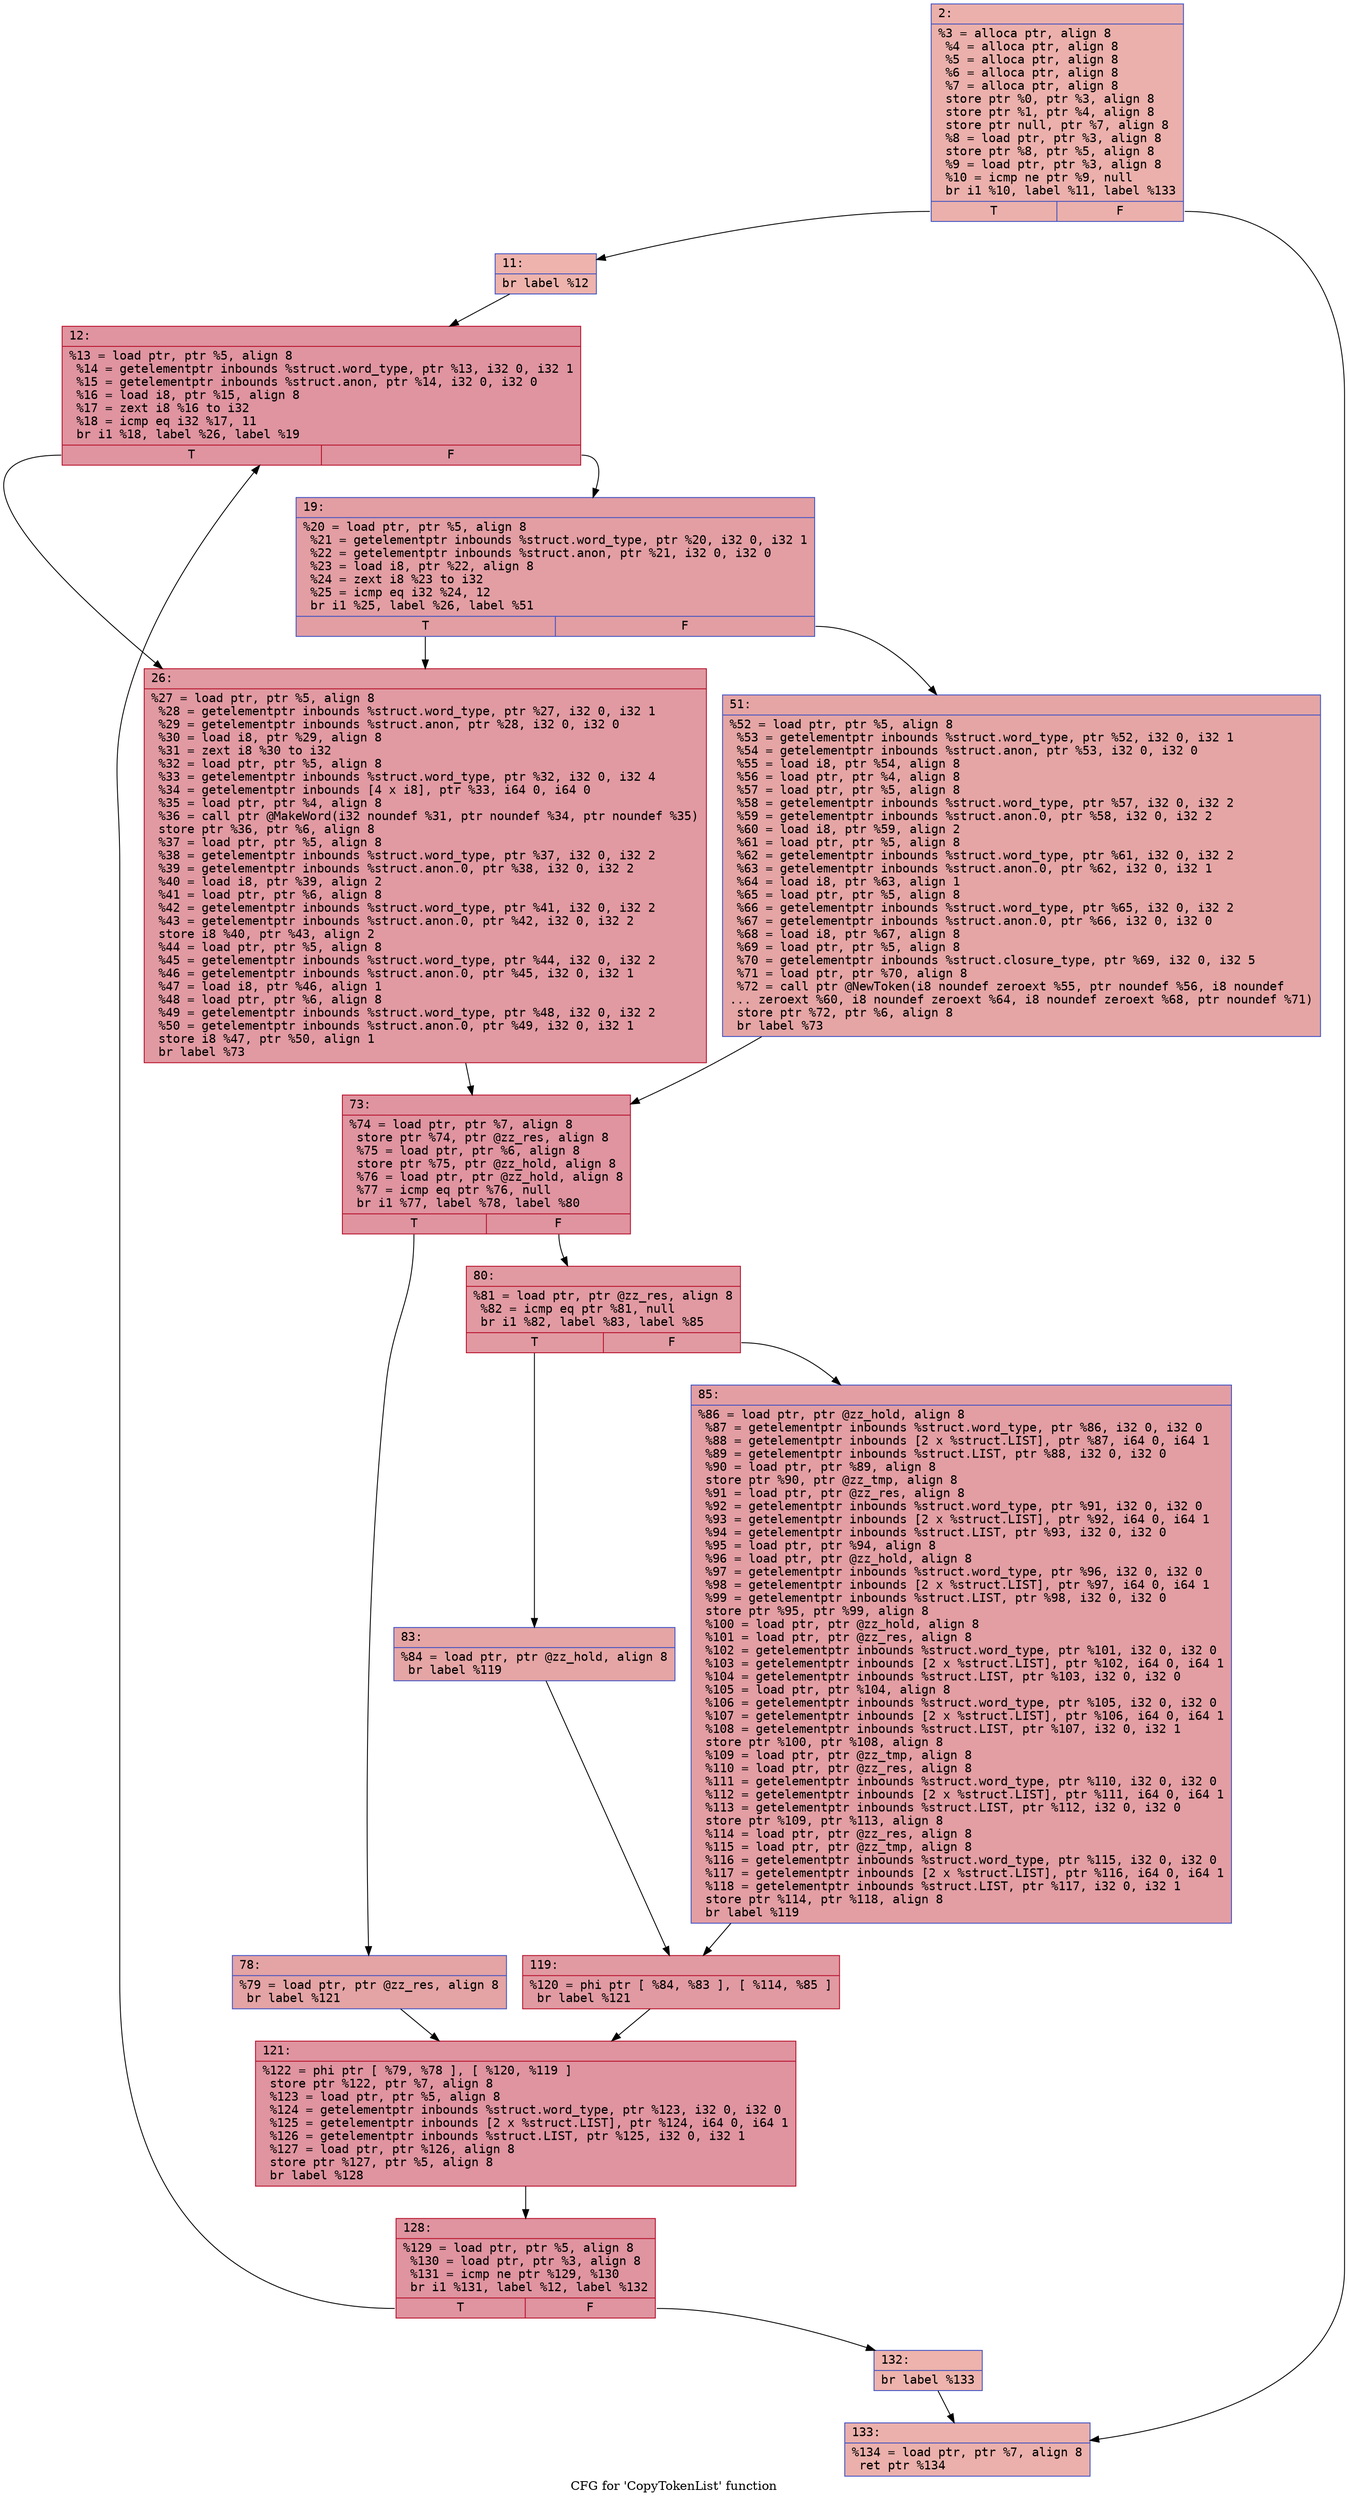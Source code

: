digraph "CFG for 'CopyTokenList' function" {
	label="CFG for 'CopyTokenList' function";

	Node0x60000173e170 [shape=record,color="#3d50c3ff", style=filled, fillcolor="#d24b4070" fontname="Courier",label="{2:\l|  %3 = alloca ptr, align 8\l  %4 = alloca ptr, align 8\l  %5 = alloca ptr, align 8\l  %6 = alloca ptr, align 8\l  %7 = alloca ptr, align 8\l  store ptr %0, ptr %3, align 8\l  store ptr %1, ptr %4, align 8\l  store ptr null, ptr %7, align 8\l  %8 = load ptr, ptr %3, align 8\l  store ptr %8, ptr %5, align 8\l  %9 = load ptr, ptr %3, align 8\l  %10 = icmp ne ptr %9, null\l  br i1 %10, label %11, label %133\l|{<s0>T|<s1>F}}"];
	Node0x60000173e170:s0 -> Node0x60000173e1c0[tooltip="2 -> 11\nProbability 62.50%" ];
	Node0x60000173e170:s1 -> Node0x60000173e620[tooltip="2 -> 133\nProbability 37.50%" ];
	Node0x60000173e1c0 [shape=record,color="#3d50c3ff", style=filled, fillcolor="#d6524470" fontname="Courier",label="{11:\l|  br label %12\l}"];
	Node0x60000173e1c0 -> Node0x60000173e210[tooltip="11 -> 12\nProbability 100.00%" ];
	Node0x60000173e210 [shape=record,color="#b70d28ff", style=filled, fillcolor="#b70d2870" fontname="Courier",label="{12:\l|  %13 = load ptr, ptr %5, align 8\l  %14 = getelementptr inbounds %struct.word_type, ptr %13, i32 0, i32 1\l  %15 = getelementptr inbounds %struct.anon, ptr %14, i32 0, i32 0\l  %16 = load i8, ptr %15, align 8\l  %17 = zext i8 %16 to i32\l  %18 = icmp eq i32 %17, 11\l  br i1 %18, label %26, label %19\l|{<s0>T|<s1>F}}"];
	Node0x60000173e210:s0 -> Node0x60000173e2b0[tooltip="12 -> 26\nProbability 50.00%" ];
	Node0x60000173e210:s1 -> Node0x60000173e260[tooltip="12 -> 19\nProbability 50.00%" ];
	Node0x60000173e260 [shape=record,color="#3d50c3ff", style=filled, fillcolor="#be242e70" fontname="Courier",label="{19:\l|  %20 = load ptr, ptr %5, align 8\l  %21 = getelementptr inbounds %struct.word_type, ptr %20, i32 0, i32 1\l  %22 = getelementptr inbounds %struct.anon, ptr %21, i32 0, i32 0\l  %23 = load i8, ptr %22, align 8\l  %24 = zext i8 %23 to i32\l  %25 = icmp eq i32 %24, 12\l  br i1 %25, label %26, label %51\l|{<s0>T|<s1>F}}"];
	Node0x60000173e260:s0 -> Node0x60000173e2b0[tooltip="19 -> 26\nProbability 50.00%" ];
	Node0x60000173e260:s1 -> Node0x60000173e300[tooltip="19 -> 51\nProbability 50.00%" ];
	Node0x60000173e2b0 [shape=record,color="#b70d28ff", style=filled, fillcolor="#bb1b2c70" fontname="Courier",label="{26:\l|  %27 = load ptr, ptr %5, align 8\l  %28 = getelementptr inbounds %struct.word_type, ptr %27, i32 0, i32 1\l  %29 = getelementptr inbounds %struct.anon, ptr %28, i32 0, i32 0\l  %30 = load i8, ptr %29, align 8\l  %31 = zext i8 %30 to i32\l  %32 = load ptr, ptr %5, align 8\l  %33 = getelementptr inbounds %struct.word_type, ptr %32, i32 0, i32 4\l  %34 = getelementptr inbounds [4 x i8], ptr %33, i64 0, i64 0\l  %35 = load ptr, ptr %4, align 8\l  %36 = call ptr @MakeWord(i32 noundef %31, ptr noundef %34, ptr noundef %35)\l  store ptr %36, ptr %6, align 8\l  %37 = load ptr, ptr %5, align 8\l  %38 = getelementptr inbounds %struct.word_type, ptr %37, i32 0, i32 2\l  %39 = getelementptr inbounds %struct.anon.0, ptr %38, i32 0, i32 2\l  %40 = load i8, ptr %39, align 2\l  %41 = load ptr, ptr %6, align 8\l  %42 = getelementptr inbounds %struct.word_type, ptr %41, i32 0, i32 2\l  %43 = getelementptr inbounds %struct.anon.0, ptr %42, i32 0, i32 2\l  store i8 %40, ptr %43, align 2\l  %44 = load ptr, ptr %5, align 8\l  %45 = getelementptr inbounds %struct.word_type, ptr %44, i32 0, i32 2\l  %46 = getelementptr inbounds %struct.anon.0, ptr %45, i32 0, i32 1\l  %47 = load i8, ptr %46, align 1\l  %48 = load ptr, ptr %6, align 8\l  %49 = getelementptr inbounds %struct.word_type, ptr %48, i32 0, i32 2\l  %50 = getelementptr inbounds %struct.anon.0, ptr %49, i32 0, i32 1\l  store i8 %47, ptr %50, align 1\l  br label %73\l}"];
	Node0x60000173e2b0 -> Node0x60000173e350[tooltip="26 -> 73\nProbability 100.00%" ];
	Node0x60000173e300 [shape=record,color="#3d50c3ff", style=filled, fillcolor="#c5333470" fontname="Courier",label="{51:\l|  %52 = load ptr, ptr %5, align 8\l  %53 = getelementptr inbounds %struct.word_type, ptr %52, i32 0, i32 1\l  %54 = getelementptr inbounds %struct.anon, ptr %53, i32 0, i32 0\l  %55 = load i8, ptr %54, align 8\l  %56 = load ptr, ptr %4, align 8\l  %57 = load ptr, ptr %5, align 8\l  %58 = getelementptr inbounds %struct.word_type, ptr %57, i32 0, i32 2\l  %59 = getelementptr inbounds %struct.anon.0, ptr %58, i32 0, i32 2\l  %60 = load i8, ptr %59, align 2\l  %61 = load ptr, ptr %5, align 8\l  %62 = getelementptr inbounds %struct.word_type, ptr %61, i32 0, i32 2\l  %63 = getelementptr inbounds %struct.anon.0, ptr %62, i32 0, i32 1\l  %64 = load i8, ptr %63, align 1\l  %65 = load ptr, ptr %5, align 8\l  %66 = getelementptr inbounds %struct.word_type, ptr %65, i32 0, i32 2\l  %67 = getelementptr inbounds %struct.anon.0, ptr %66, i32 0, i32 0\l  %68 = load i8, ptr %67, align 8\l  %69 = load ptr, ptr %5, align 8\l  %70 = getelementptr inbounds %struct.closure_type, ptr %69, i32 0, i32 5\l  %71 = load ptr, ptr %70, align 8\l  %72 = call ptr @NewToken(i8 noundef zeroext %55, ptr noundef %56, i8 noundef\l... zeroext %60, i8 noundef zeroext %64, i8 noundef zeroext %68, ptr noundef %71)\l  store ptr %72, ptr %6, align 8\l  br label %73\l}"];
	Node0x60000173e300 -> Node0x60000173e350[tooltip="51 -> 73\nProbability 100.00%" ];
	Node0x60000173e350 [shape=record,color="#b70d28ff", style=filled, fillcolor="#b70d2870" fontname="Courier",label="{73:\l|  %74 = load ptr, ptr %7, align 8\l  store ptr %74, ptr @zz_res, align 8\l  %75 = load ptr, ptr %6, align 8\l  store ptr %75, ptr @zz_hold, align 8\l  %76 = load ptr, ptr @zz_hold, align 8\l  %77 = icmp eq ptr %76, null\l  br i1 %77, label %78, label %80\l|{<s0>T|<s1>F}}"];
	Node0x60000173e350:s0 -> Node0x60000173e3a0[tooltip="73 -> 78\nProbability 37.50%" ];
	Node0x60000173e350:s1 -> Node0x60000173e3f0[tooltip="73 -> 80\nProbability 62.50%" ];
	Node0x60000173e3a0 [shape=record,color="#3d50c3ff", style=filled, fillcolor="#c32e3170" fontname="Courier",label="{78:\l|  %79 = load ptr, ptr @zz_res, align 8\l  br label %121\l}"];
	Node0x60000173e3a0 -> Node0x60000173e530[tooltip="78 -> 121\nProbability 100.00%" ];
	Node0x60000173e3f0 [shape=record,color="#b70d28ff", style=filled, fillcolor="#bb1b2c70" fontname="Courier",label="{80:\l|  %81 = load ptr, ptr @zz_res, align 8\l  %82 = icmp eq ptr %81, null\l  br i1 %82, label %83, label %85\l|{<s0>T|<s1>F}}"];
	Node0x60000173e3f0:s0 -> Node0x60000173e440[tooltip="80 -> 83\nProbability 37.50%" ];
	Node0x60000173e3f0:s1 -> Node0x60000173e490[tooltip="80 -> 85\nProbability 62.50%" ];
	Node0x60000173e440 [shape=record,color="#3d50c3ff", style=filled, fillcolor="#c5333470" fontname="Courier",label="{83:\l|  %84 = load ptr, ptr @zz_hold, align 8\l  br label %119\l}"];
	Node0x60000173e440 -> Node0x60000173e4e0[tooltip="83 -> 119\nProbability 100.00%" ];
	Node0x60000173e490 [shape=record,color="#3d50c3ff", style=filled, fillcolor="#be242e70" fontname="Courier",label="{85:\l|  %86 = load ptr, ptr @zz_hold, align 8\l  %87 = getelementptr inbounds %struct.word_type, ptr %86, i32 0, i32 0\l  %88 = getelementptr inbounds [2 x %struct.LIST], ptr %87, i64 0, i64 1\l  %89 = getelementptr inbounds %struct.LIST, ptr %88, i32 0, i32 0\l  %90 = load ptr, ptr %89, align 8\l  store ptr %90, ptr @zz_tmp, align 8\l  %91 = load ptr, ptr @zz_res, align 8\l  %92 = getelementptr inbounds %struct.word_type, ptr %91, i32 0, i32 0\l  %93 = getelementptr inbounds [2 x %struct.LIST], ptr %92, i64 0, i64 1\l  %94 = getelementptr inbounds %struct.LIST, ptr %93, i32 0, i32 0\l  %95 = load ptr, ptr %94, align 8\l  %96 = load ptr, ptr @zz_hold, align 8\l  %97 = getelementptr inbounds %struct.word_type, ptr %96, i32 0, i32 0\l  %98 = getelementptr inbounds [2 x %struct.LIST], ptr %97, i64 0, i64 1\l  %99 = getelementptr inbounds %struct.LIST, ptr %98, i32 0, i32 0\l  store ptr %95, ptr %99, align 8\l  %100 = load ptr, ptr @zz_hold, align 8\l  %101 = load ptr, ptr @zz_res, align 8\l  %102 = getelementptr inbounds %struct.word_type, ptr %101, i32 0, i32 0\l  %103 = getelementptr inbounds [2 x %struct.LIST], ptr %102, i64 0, i64 1\l  %104 = getelementptr inbounds %struct.LIST, ptr %103, i32 0, i32 0\l  %105 = load ptr, ptr %104, align 8\l  %106 = getelementptr inbounds %struct.word_type, ptr %105, i32 0, i32 0\l  %107 = getelementptr inbounds [2 x %struct.LIST], ptr %106, i64 0, i64 1\l  %108 = getelementptr inbounds %struct.LIST, ptr %107, i32 0, i32 1\l  store ptr %100, ptr %108, align 8\l  %109 = load ptr, ptr @zz_tmp, align 8\l  %110 = load ptr, ptr @zz_res, align 8\l  %111 = getelementptr inbounds %struct.word_type, ptr %110, i32 0, i32 0\l  %112 = getelementptr inbounds [2 x %struct.LIST], ptr %111, i64 0, i64 1\l  %113 = getelementptr inbounds %struct.LIST, ptr %112, i32 0, i32 0\l  store ptr %109, ptr %113, align 8\l  %114 = load ptr, ptr @zz_res, align 8\l  %115 = load ptr, ptr @zz_tmp, align 8\l  %116 = getelementptr inbounds %struct.word_type, ptr %115, i32 0, i32 0\l  %117 = getelementptr inbounds [2 x %struct.LIST], ptr %116, i64 0, i64 1\l  %118 = getelementptr inbounds %struct.LIST, ptr %117, i32 0, i32 1\l  store ptr %114, ptr %118, align 8\l  br label %119\l}"];
	Node0x60000173e490 -> Node0x60000173e4e0[tooltip="85 -> 119\nProbability 100.00%" ];
	Node0x60000173e4e0 [shape=record,color="#b70d28ff", style=filled, fillcolor="#bb1b2c70" fontname="Courier",label="{119:\l|  %120 = phi ptr [ %84, %83 ], [ %114, %85 ]\l  br label %121\l}"];
	Node0x60000173e4e0 -> Node0x60000173e530[tooltip="119 -> 121\nProbability 100.00%" ];
	Node0x60000173e530 [shape=record,color="#b70d28ff", style=filled, fillcolor="#b70d2870" fontname="Courier",label="{121:\l|  %122 = phi ptr [ %79, %78 ], [ %120, %119 ]\l  store ptr %122, ptr %7, align 8\l  %123 = load ptr, ptr %5, align 8\l  %124 = getelementptr inbounds %struct.word_type, ptr %123, i32 0, i32 0\l  %125 = getelementptr inbounds [2 x %struct.LIST], ptr %124, i64 0, i64 1\l  %126 = getelementptr inbounds %struct.LIST, ptr %125, i32 0, i32 1\l  %127 = load ptr, ptr %126, align 8\l  store ptr %127, ptr %5, align 8\l  br label %128\l}"];
	Node0x60000173e530 -> Node0x60000173e580[tooltip="121 -> 128\nProbability 100.00%" ];
	Node0x60000173e580 [shape=record,color="#b70d28ff", style=filled, fillcolor="#b70d2870" fontname="Courier",label="{128:\l|  %129 = load ptr, ptr %5, align 8\l  %130 = load ptr, ptr %3, align 8\l  %131 = icmp ne ptr %129, %130\l  br i1 %131, label %12, label %132\l|{<s0>T|<s1>F}}"];
	Node0x60000173e580:s0 -> Node0x60000173e210[tooltip="128 -> 12\nProbability 96.88%" ];
	Node0x60000173e580:s1 -> Node0x60000173e5d0[tooltip="128 -> 132\nProbability 3.12%" ];
	Node0x60000173e5d0 [shape=record,color="#3d50c3ff", style=filled, fillcolor="#d6524470" fontname="Courier",label="{132:\l|  br label %133\l}"];
	Node0x60000173e5d0 -> Node0x60000173e620[tooltip="132 -> 133\nProbability 100.00%" ];
	Node0x60000173e620 [shape=record,color="#3d50c3ff", style=filled, fillcolor="#d24b4070" fontname="Courier",label="{133:\l|  %134 = load ptr, ptr %7, align 8\l  ret ptr %134\l}"];
}
